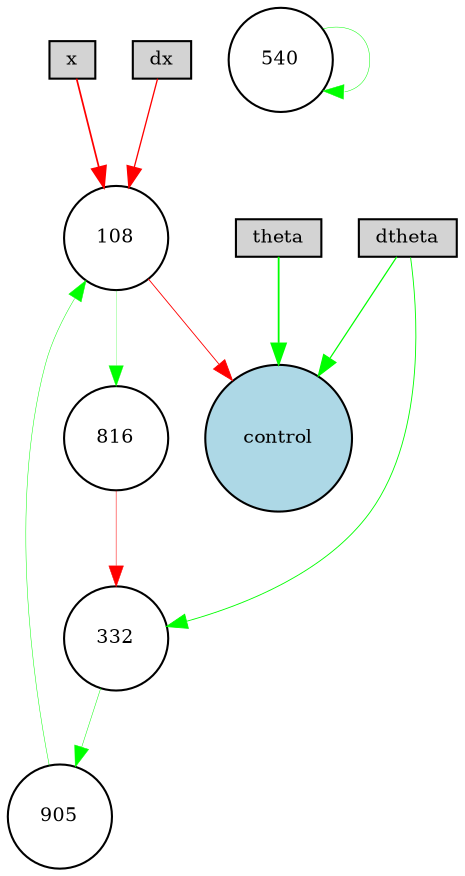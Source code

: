 digraph {
	node [fontsize=9 height=0.2 shape=circle width=0.2]
	x [fillcolor=lightgray shape=box style=filled]
	dx [fillcolor=lightgray shape=box style=filled]
	theta [fillcolor=lightgray shape=box style=filled]
	dtheta [fillcolor=lightgray shape=box style=filled]
	control [fillcolor=lightblue style=filled]
	905 [fillcolor=white style=filled]
	108 [fillcolor=white style=filled]
	332 [fillcolor=white style=filled]
	816 [fillcolor=white style=filled]
	x -> 108 [color=red penwidth=0.830098037836063 style=solid]
	theta -> control [color=green penwidth=0.862893231288893 style=solid]
	108 -> control [color=red penwidth=0.4209082922946171 style=solid]
	dtheta -> control [color=green penwidth=0.5904038030186549 style=solid]
	dtheta -> 332 [color=green penwidth=0.4223373800365672 style=solid]
	540 -> 540 [color=green penwidth=0.2325106305572451 style=solid]
	108 -> 816 [color=green penwidth=0.12011428212744416 style=solid]
	816 -> 332 [color=red penwidth=0.24258257689869964 style=solid]
	dx -> 108 [color=red penwidth=0.6307924170941064 style=solid]
	332 -> 905 [color=green penwidth=0.23028938557099218 style=solid]
	905 -> 108 [color=green penwidth=0.22907840569995888 style=solid]
}
